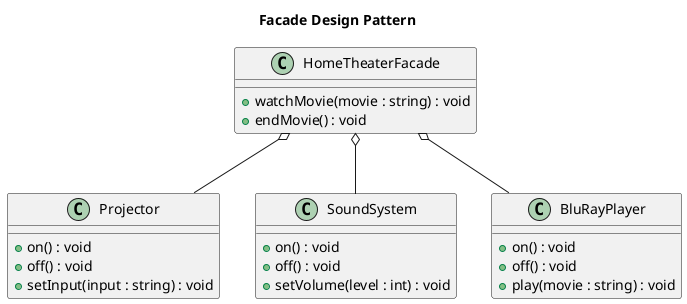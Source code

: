 @startuml
title Facade Design Pattern

class Projector {
    + on() : void
    + off() : void
    + setInput(input : string) : void
}

class SoundSystem {
    + on() : void
    + off() : void
    + setVolume(level : int) : void
}

class BluRayPlayer {
    + on() : void
    + off() : void
    + play(movie : string) : void
}

class HomeTheaterFacade {
    + watchMovie(movie : string) : void
    + endMovie() : void
}

HomeTheaterFacade o-- Projector
HomeTheaterFacade o-- SoundSystem
HomeTheaterFacade o-- BluRayPlayer

@enduml